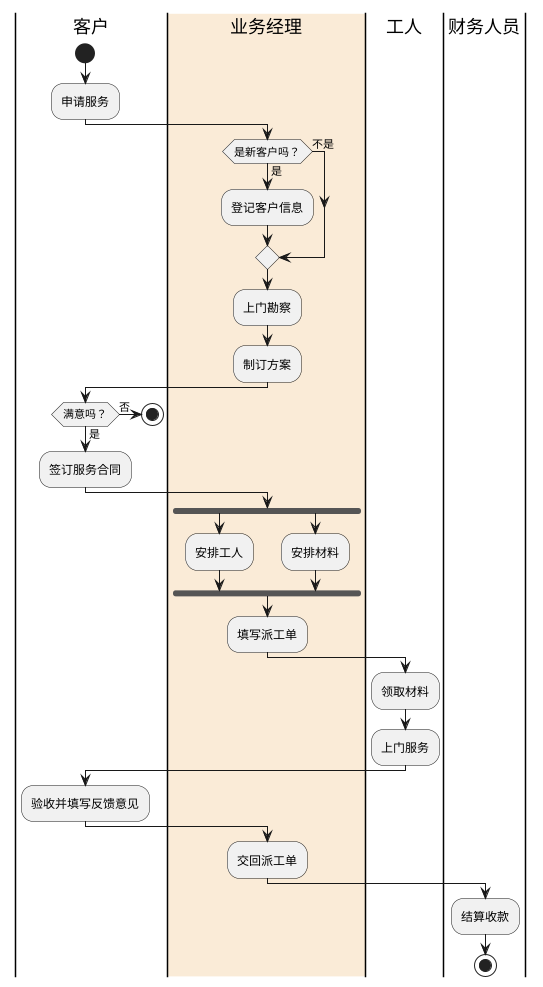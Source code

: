 @startuml

|客户|
start
:申请服务;
|#AntiqueWhite|业务经理|
if(是新客户吗？) then(是)
:登记客户信息;
else(不是)
endif
:上门勘察;
:制订方案;
|客户|
if(满意吗？) then(是)
:签订服务合同;
else(否)
stop
endif
|业务经理|
fork
:安排工人;
fork again
:安排材料;
fork end
:填写派工单;
|工人|
:领取材料;
:上门服务;
|客户|
:验收并填写反馈意见;
|业务经理|
:交回派工单;
|财务人员|
:结算收款;
stop
@enduml